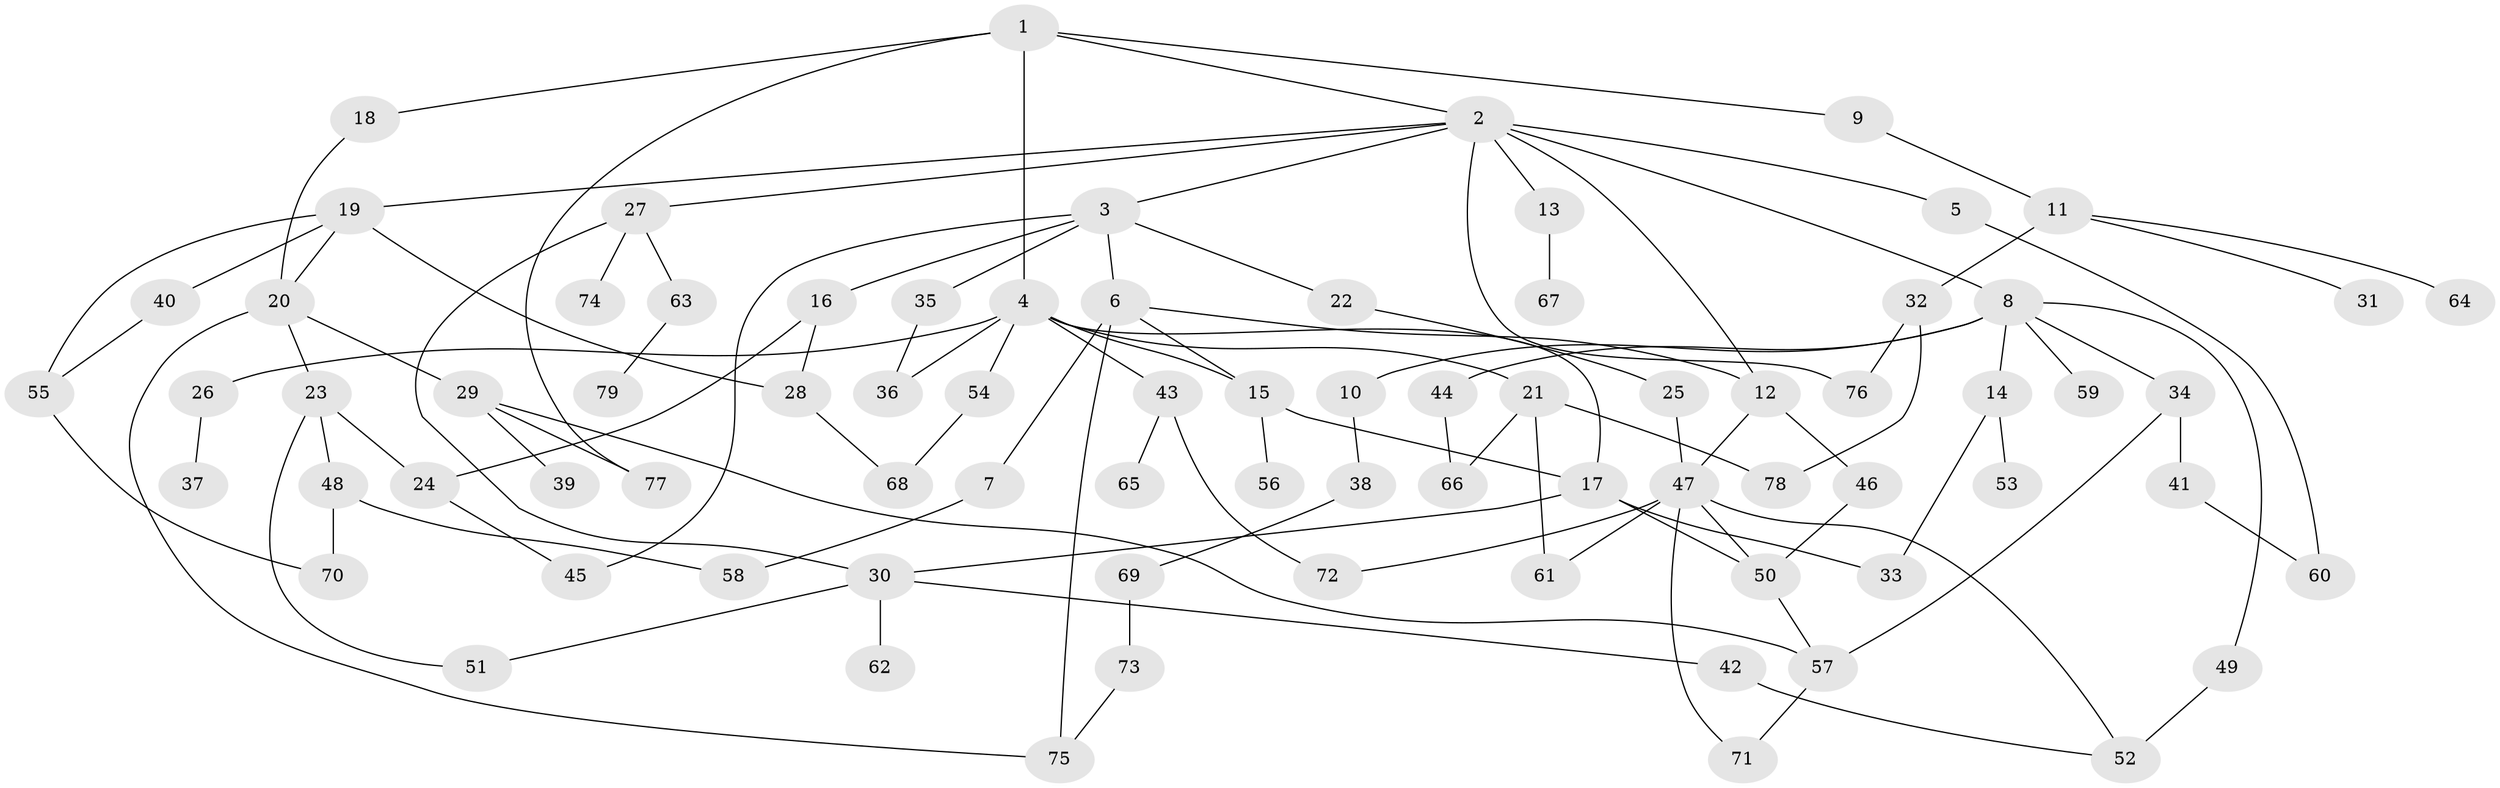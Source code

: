 // Generated by graph-tools (version 1.1) at 2025/10/02/27/25 16:10:53]
// undirected, 79 vertices, 110 edges
graph export_dot {
graph [start="1"]
  node [color=gray90,style=filled];
  1;
  2;
  3;
  4;
  5;
  6;
  7;
  8;
  9;
  10;
  11;
  12;
  13;
  14;
  15;
  16;
  17;
  18;
  19;
  20;
  21;
  22;
  23;
  24;
  25;
  26;
  27;
  28;
  29;
  30;
  31;
  32;
  33;
  34;
  35;
  36;
  37;
  38;
  39;
  40;
  41;
  42;
  43;
  44;
  45;
  46;
  47;
  48;
  49;
  50;
  51;
  52;
  53;
  54;
  55;
  56;
  57;
  58;
  59;
  60;
  61;
  62;
  63;
  64;
  65;
  66;
  67;
  68;
  69;
  70;
  71;
  72;
  73;
  74;
  75;
  76;
  77;
  78;
  79;
  1 -- 2;
  1 -- 4;
  1 -- 9;
  1 -- 18;
  1 -- 77;
  2 -- 3;
  2 -- 5;
  2 -- 8;
  2 -- 12;
  2 -- 13;
  2 -- 19;
  2 -- 27;
  2 -- 76;
  3 -- 6;
  3 -- 16;
  3 -- 22;
  3 -- 35;
  3 -- 45;
  4 -- 21;
  4 -- 26;
  4 -- 36;
  4 -- 43;
  4 -- 54;
  4 -- 17;
  4 -- 15;
  5 -- 60;
  6 -- 7;
  6 -- 15;
  6 -- 12;
  6 -- 75;
  7 -- 58;
  8 -- 10;
  8 -- 14;
  8 -- 34;
  8 -- 44;
  8 -- 49;
  8 -- 59;
  9 -- 11;
  10 -- 38;
  11 -- 31;
  11 -- 32;
  11 -- 64;
  12 -- 46;
  12 -- 47;
  13 -- 67;
  14 -- 33;
  14 -- 53;
  15 -- 17;
  15 -- 56;
  16 -- 28;
  16 -- 24;
  17 -- 50;
  17 -- 33;
  17 -- 30;
  18 -- 20;
  19 -- 28;
  19 -- 40;
  19 -- 55;
  19 -- 20;
  20 -- 23;
  20 -- 29;
  20 -- 75;
  21 -- 66;
  21 -- 78;
  21 -- 61;
  22 -- 25;
  23 -- 24;
  23 -- 48;
  23 -- 51;
  24 -- 45;
  25 -- 47;
  26 -- 37;
  27 -- 30;
  27 -- 63;
  27 -- 74;
  28 -- 68;
  29 -- 39;
  29 -- 77;
  29 -- 57;
  30 -- 42;
  30 -- 62;
  30 -- 51;
  32 -- 76;
  32 -- 78;
  34 -- 41;
  34 -- 57;
  35 -- 36;
  38 -- 69;
  40 -- 55;
  41 -- 60;
  42 -- 52;
  43 -- 65;
  43 -- 72;
  44 -- 66;
  46 -- 50;
  47 -- 52;
  47 -- 61;
  47 -- 71;
  47 -- 72;
  47 -- 50;
  48 -- 58;
  48 -- 70;
  49 -- 52;
  50 -- 57;
  54 -- 68;
  55 -- 70;
  57 -- 71;
  63 -- 79;
  69 -- 73;
  73 -- 75;
}
